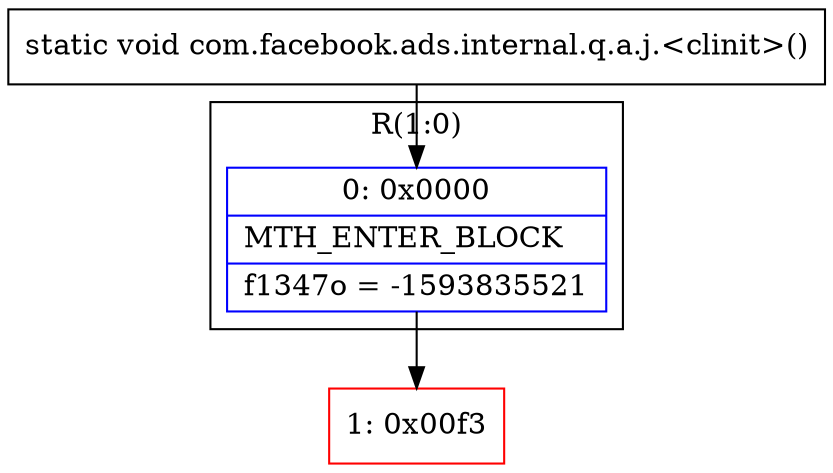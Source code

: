 digraph "CFG forcom.facebook.ads.internal.q.a.j.\<clinit\>()V" {
subgraph cluster_Region_1454129214 {
label = "R(1:0)";
node [shape=record,color=blue];
Node_0 [shape=record,label="{0\:\ 0x0000|MTH_ENTER_BLOCK\l|f1347o = \-1593835521\l}"];
}
Node_1 [shape=record,color=red,label="{1\:\ 0x00f3}"];
MethodNode[shape=record,label="{static void com.facebook.ads.internal.q.a.j.\<clinit\>() }"];
MethodNode -> Node_0;
Node_0 -> Node_1;
}

